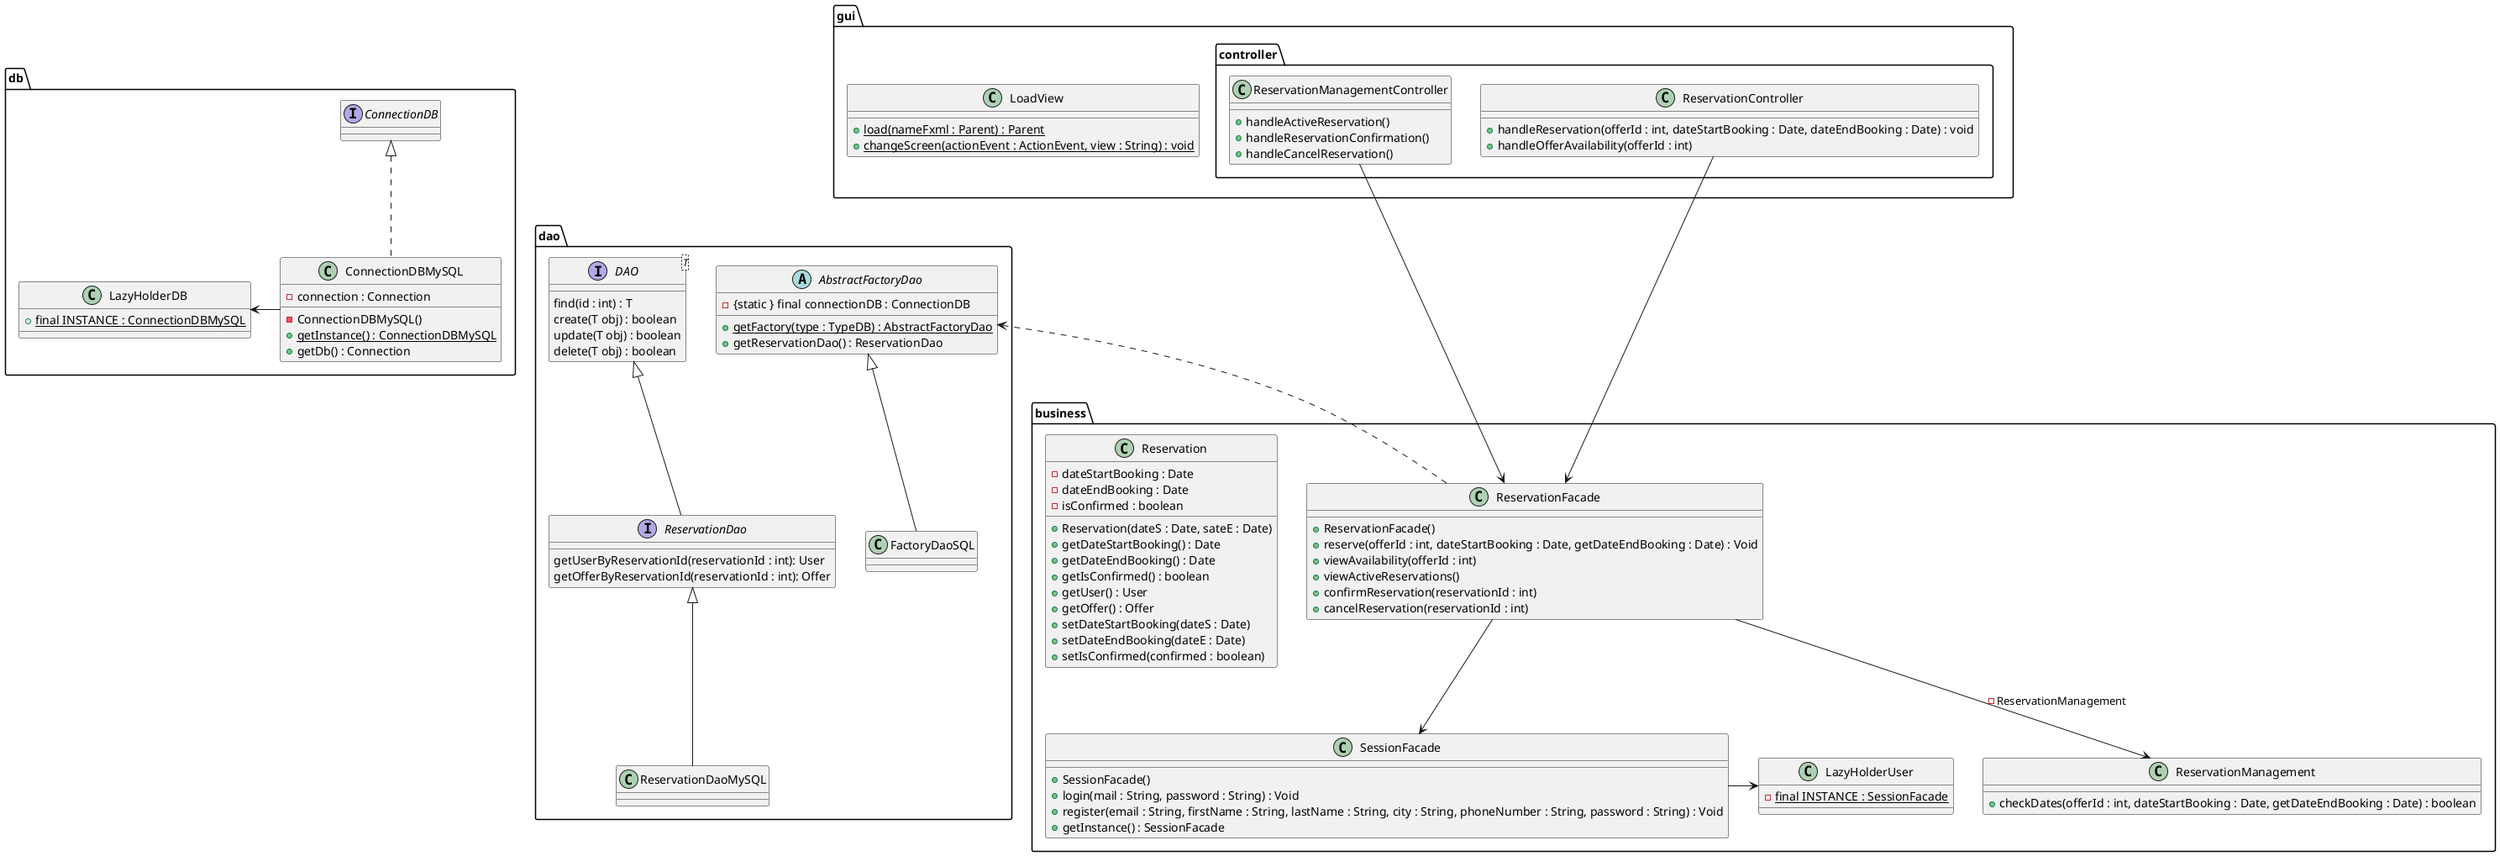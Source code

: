 @startuml

package dao {


    interface ReservationDao{
        getUserByReservationId(reservationId : int): User
        getOfferByReservationId(reservationId : int): Offer
    }
    class ReservationDaoMySQL
    AbstractFactoryDao <|-- FactoryDaoSQL
    ReservationDao <|-- ReservationDaoMySQL

    interface DAO<T>{
        find(id : int) : T
        create(T obj) : boolean
        update(T obj) : boolean
        delete(T obj) : boolean
    }

    abstract AbstractFactoryDao{
        - {static } final connectionDB : ConnectionDB
        + {static} getFactory(type : TypeDB) : AbstractFactoryDao
        + getReservationDao() : ReservationDao
    }

    class FactoryDaoSQL{
    }


    DAO <|-- ReservationDao
}
package db{
    class ConnectionDBMySQL{
        - connection : Connection
        - ConnectionDBMySQL()
        + {static} getInstance() : ConnectionDBMySQL
        + getDb() : Connection
    }

    class LazyHolderDB{
        + {static} final INSTANCE : ConnectionDBMySQL
    }
    interface ConnectionDB
    ConnectionDBMySQL -Left-> LazyHolderDB
    ConnectionDBMySQL .up.|> ConnectionDB

}
package business{
    class SessionFacade{
            + SessionFacade()
            + login(mail : String, password : String) : Void
            + register(email : String, firstName : String, lastName : String, city : String, phoneNumber : String, password : String) : Void
            + getInstance() : SessionFacade
        }

        class LazyHolderUser{
            -{static} final INSTANCE : SessionFacade
        }

        SessionFacade -> LazyHolderUser


    class ReservationFacade{
        + ReservationFacade()
        + reserve(offerId : int, dateStartBooking : Date, getDateEndBooking : Date) : Void
        + viewAvailability(offerId : int)
        + viewActiveReservations()
        + confirmReservation(reservationId : int)
        + cancelReservation(reservationId : int)
    }

    class Reservation{
        -dateStartBooking : Date
        -dateEndBooking : Date
        -isConfirmed : boolean
        +Reservation(dateS : Date, sateE : Date)
        +getDateStartBooking() : Date
        +getDateEndBooking() : Date
        +getIsConfirmed() : boolean
        +getUser() : User
        +getOffer() : Offer
        +setDateStartBooking(dateS : Date)
        +setDateEndBooking(dateE : Date)
        +setIsConfirmed(confirmed : boolean)
    }
    ReservationFacade --> SessionFacade

    class ReservationManagement{
        + checkDates(offerId : int, dateStartBooking : Date, getDateEndBooking : Date) : boolean
    }

    ReservationFacade --> ReservationManagement : -ReservationManagement
}

package gui{

    class LoadView{
        + {static} load(nameFxml : Parent) : Parent
        + {static} changeScreen(actionEvent : ActionEvent, view : String) : void
    }

    package controller{
        class ReservationController{
            + handleReservation(offerId : int, dateStartBooking : Date, dateEndBooking : Date) : void
            + handleOfferAvailability(offerId : int)
        }

        class ReservationManagementController{
            + handleActiveReservation()
            + handleReservationConfirmation()
            + handleCancelReservation()
        }

    }
}
ReservationFacade <--Up- ReservationController
ReservationFacade <--Up- ReservationManagementController
ReservationFacade .Up.> AbstractFactoryDao



@enduml